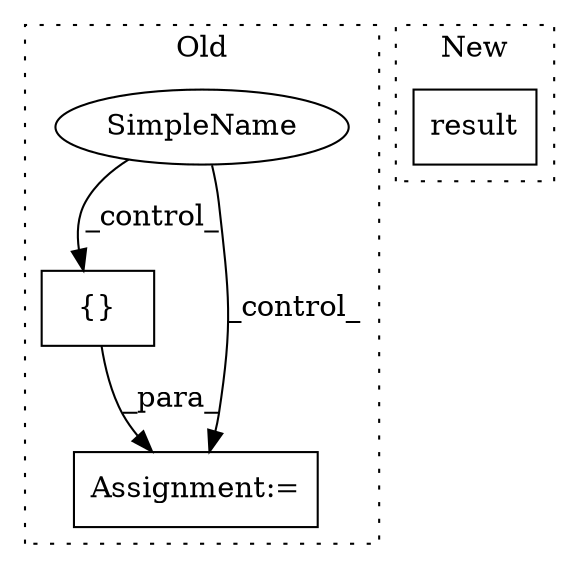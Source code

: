 digraph G {
subgraph cluster0 {
1 [label="{}" a="4" s="1483,1530" l="1,1" shape="box"];
3 [label="Assignment:=" a="7" s="1463" l="2" shape="box"];
4 [label="SimpleName" a="42" s="" l="" shape="ellipse"];
label = "Old";
style="dotted";
}
subgraph cluster1 {
2 [label="result" a="32" s="1327" l="8" shape="box"];
label = "New";
style="dotted";
}
1 -> 3 [label="_para_"];
4 -> 1 [label="_control_"];
4 -> 3 [label="_control_"];
}